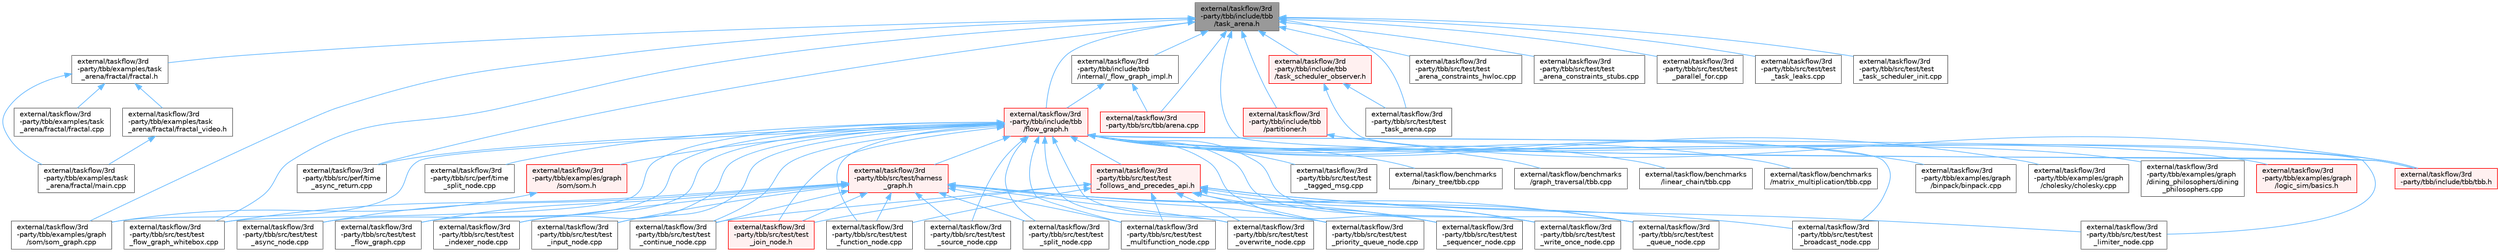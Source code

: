 digraph "external/taskflow/3rd-party/tbb/include/tbb/task_arena.h"
{
 // LATEX_PDF_SIZE
  bgcolor="transparent";
  edge [fontname=Helvetica,fontsize=10,labelfontname=Helvetica,labelfontsize=10];
  node [fontname=Helvetica,fontsize=10,shape=box,height=0.2,width=0.4];
  Node1 [id="Node000001",label="external/taskflow/3rd\l-party/tbb/include/tbb\l/task_arena.h",height=0.2,width=0.4,color="gray40", fillcolor="grey60", style="filled", fontcolor="black",tooltip=" "];
  Node1 -> Node2 [id="edge1_Node000001_Node000002",dir="back",color="steelblue1",style="solid",tooltip=" "];
  Node2 [id="Node000002",label="external/taskflow/3rd\l-party/tbb/examples/graph\l/som/som_graph.cpp",height=0.2,width=0.4,color="grey40", fillcolor="white", style="filled",URL="$som__graph_8cpp.html",tooltip=" "];
  Node1 -> Node3 [id="edge2_Node000001_Node000003",dir="back",color="steelblue1",style="solid",tooltip=" "];
  Node3 [id="Node000003",label="external/taskflow/3rd\l-party/tbb/examples/task\l_arena/fractal/fractal.h",height=0.2,width=0.4,color="grey40", fillcolor="white", style="filled",URL="$fractal_8h.html",tooltip=" "];
  Node3 -> Node4 [id="edge3_Node000003_Node000004",dir="back",color="steelblue1",style="solid",tooltip=" "];
  Node4 [id="Node000004",label="external/taskflow/3rd\l-party/tbb/examples/task\l_arena/fractal/fractal.cpp",height=0.2,width=0.4,color="grey40", fillcolor="white", style="filled",URL="$fractal_8cpp.html",tooltip=" "];
  Node3 -> Node5 [id="edge4_Node000003_Node000005",dir="back",color="steelblue1",style="solid",tooltip=" "];
  Node5 [id="Node000005",label="external/taskflow/3rd\l-party/tbb/examples/task\l_arena/fractal/fractal_video.h",height=0.2,width=0.4,color="grey40", fillcolor="white", style="filled",URL="$fractal__video_8h.html",tooltip=" "];
  Node5 -> Node6 [id="edge5_Node000005_Node000006",dir="back",color="steelblue1",style="solid",tooltip=" "];
  Node6 [id="Node000006",label="external/taskflow/3rd\l-party/tbb/examples/task\l_arena/fractal/main.cpp",height=0.2,width=0.4,color="grey40", fillcolor="white", style="filled",URL="$external_2taskflow_23rd-party_2tbb_2examples_2task__arena_2fractal_2main_8cpp.html",tooltip=" "];
  Node3 -> Node6 [id="edge6_Node000003_Node000006",dir="back",color="steelblue1",style="solid",tooltip=" "];
  Node1 -> Node7 [id="edge7_Node000001_Node000007",dir="back",color="steelblue1",style="solid",tooltip=" "];
  Node7 [id="Node000007",label="external/taskflow/3rd\l-party/tbb/include/tbb\l/flow_graph.h",height=0.2,width=0.4,color="red", fillcolor="#FFF0F0", style="filled",URL="$flow__graph_8h.html",tooltip="The graph related classes and functions"];
  Node7 -> Node8 [id="edge8_Node000007_Node000008",dir="back",color="steelblue1",style="solid",tooltip=" "];
  Node8 [id="Node000008",label="external/taskflow/3rd\l-party/tbb/examples/graph\l/binpack/binpack.cpp",height=0.2,width=0.4,color="grey40", fillcolor="white", style="filled",URL="$binpack_8cpp.html",tooltip=" "];
  Node7 -> Node9 [id="edge9_Node000007_Node000009",dir="back",color="steelblue1",style="solid",tooltip=" "];
  Node9 [id="Node000009",label="external/taskflow/3rd\l-party/tbb/examples/graph\l/cholesky/cholesky.cpp",height=0.2,width=0.4,color="grey40", fillcolor="white", style="filled",URL="$tbb_2examples_2graph_2cholesky_2cholesky_8cpp.html",tooltip=" "];
  Node7 -> Node10 [id="edge10_Node000007_Node000010",dir="back",color="steelblue1",style="solid",tooltip=" "];
  Node10 [id="Node000010",label="external/taskflow/3rd\l-party/tbb/examples/graph\l/dining_philosophers/dining\l_philosophers.cpp",height=0.2,width=0.4,color="grey40", fillcolor="white", style="filled",URL="$dining__philosophers_8cpp.html",tooltip=" "];
  Node7 -> Node11 [id="edge11_Node000007_Node000011",dir="back",color="steelblue1",style="solid",tooltip=" "];
  Node11 [id="Node000011",label="external/taskflow/3rd\l-party/tbb/examples/graph\l/logic_sim/basics.h",height=0.2,width=0.4,color="red", fillcolor="#FFF0F0", style="filled",URL="$basics_8h.html",tooltip=" "];
  Node7 -> Node16 [id="edge12_Node000007_Node000016",dir="back",color="steelblue1",style="solid",tooltip=" "];
  Node16 [id="Node000016",label="external/taskflow/3rd\l-party/tbb/examples/graph\l/som/som.h",height=0.2,width=0.4,color="red", fillcolor="#FFF0F0", style="filled",URL="$som_8h.html",tooltip=" "];
  Node16 -> Node2 [id="edge13_Node000016_Node000002",dir="back",color="steelblue1",style="solid",tooltip=" "];
  Node7 -> Node2 [id="edge14_Node000007_Node000002",dir="back",color="steelblue1",style="solid",tooltip=" "];
  Node7 -> Node18 [id="edge15_Node000007_Node000018",dir="back",color="steelblue1",style="solid",tooltip=" "];
  Node18 [id="Node000018",label="external/taskflow/3rd\l-party/tbb/include/tbb/tbb.h",height=0.2,width=0.4,color="red", fillcolor="#FFF0F0", style="filled",URL="$tbb_8h.html",tooltip=" "];
  Node7 -> Node21 [id="edge16_Node000007_Node000021",dir="back",color="steelblue1",style="solid",tooltip=" "];
  Node21 [id="Node000021",label="external/taskflow/3rd\l-party/tbb/src/perf/time\l_async_return.cpp",height=0.2,width=0.4,color="grey40", fillcolor="white", style="filled",URL="$time__async__return_8cpp.html",tooltip=" "];
  Node7 -> Node22 [id="edge17_Node000007_Node000022",dir="back",color="steelblue1",style="solid",tooltip=" "];
  Node22 [id="Node000022",label="external/taskflow/3rd\l-party/tbb/src/perf/time\l_split_node.cpp",height=0.2,width=0.4,color="grey40", fillcolor="white", style="filled",URL="$time__split__node_8cpp.html",tooltip=" "];
  Node7 -> Node23 [id="edge18_Node000007_Node000023",dir="back",color="steelblue1",style="solid",tooltip=" "];
  Node23 [id="Node000023",label="external/taskflow/3rd\l-party/tbb/src/test/harness\l_graph.h",height=0.2,width=0.4,color="red", fillcolor="#FFF0F0", style="filled",URL="$harness__graph_8h.html",tooltip=" "];
  Node23 -> Node24 [id="edge19_Node000023_Node000024",dir="back",color="steelblue1",style="solid",tooltip=" "];
  Node24 [id="Node000024",label="external/taskflow/3rd\l-party/tbb/src/test/test\l_async_node.cpp",height=0.2,width=0.4,color="grey40", fillcolor="white", style="filled",URL="$test__async__node_8cpp.html",tooltip=" "];
  Node23 -> Node26 [id="edge20_Node000023_Node000026",dir="back",color="steelblue1",style="solid",tooltip=" "];
  Node26 [id="Node000026",label="external/taskflow/3rd\l-party/tbb/src/test/test\l_continue_node.cpp",height=0.2,width=0.4,color="grey40", fillcolor="white", style="filled",URL="$test__continue__node_8cpp.html",tooltip=" "];
  Node23 -> Node27 [id="edge21_Node000023_Node000027",dir="back",color="steelblue1",style="solid",tooltip=" "];
  Node27 [id="Node000027",label="external/taskflow/3rd\l-party/tbb/src/test/test\l_flow_graph.cpp",height=0.2,width=0.4,color="grey40", fillcolor="white", style="filled",URL="$test__flow__graph_8cpp.html",tooltip=" "];
  Node23 -> Node28 [id="edge22_Node000023_Node000028",dir="back",color="steelblue1",style="solid",tooltip=" "];
  Node28 [id="Node000028",label="external/taskflow/3rd\l-party/tbb/src/test/test\l_flow_graph_whitebox.cpp",height=0.2,width=0.4,color="grey40", fillcolor="white", style="filled",URL="$test__flow__graph__whitebox_8cpp.html",tooltip=" "];
  Node23 -> Node29 [id="edge23_Node000023_Node000029",dir="back",color="steelblue1",style="solid",tooltip=" "];
  Node29 [id="Node000029",label="external/taskflow/3rd\l-party/tbb/src/test/test\l_function_node.cpp",height=0.2,width=0.4,color="grey40", fillcolor="white", style="filled",URL="$test__function__node_8cpp.html",tooltip=" "];
  Node23 -> Node30 [id="edge24_Node000023_Node000030",dir="back",color="steelblue1",style="solid",tooltip=" "];
  Node30 [id="Node000030",label="external/taskflow/3rd\l-party/tbb/src/test/test\l_indexer_node.cpp",height=0.2,width=0.4,color="grey40", fillcolor="white", style="filled",URL="$test__indexer__node_8cpp.html",tooltip=" "];
  Node23 -> Node31 [id="edge25_Node000023_Node000031",dir="back",color="steelblue1",style="solid",tooltip=" "];
  Node31 [id="Node000031",label="external/taskflow/3rd\l-party/tbb/src/test/test\l_input_node.cpp",height=0.2,width=0.4,color="grey40", fillcolor="white", style="filled",URL="$test__input__node_8cpp.html",tooltip=" "];
  Node23 -> Node32 [id="edge26_Node000023_Node000032",dir="back",color="steelblue1",style="solid",tooltip=" "];
  Node32 [id="Node000032",label="external/taskflow/3rd\l-party/tbb/src/test/test\l_join_node.h",height=0.2,width=0.4,color="red", fillcolor="#FFF0F0", style="filled",URL="$test__join__node_8h.html",tooltip=" "];
  Node23 -> Node36 [id="edge27_Node000023_Node000036",dir="back",color="steelblue1",style="solid",tooltip=" "];
  Node36 [id="Node000036",label="external/taskflow/3rd\l-party/tbb/src/test/test\l_multifunction_node.cpp",height=0.2,width=0.4,color="grey40", fillcolor="white", style="filled",URL="$test__multifunction__node_8cpp.html",tooltip=" "];
  Node23 -> Node37 [id="edge28_Node000023_Node000037",dir="back",color="steelblue1",style="solid",tooltip=" "];
  Node37 [id="Node000037",label="external/taskflow/3rd\l-party/tbb/src/test/test\l_overwrite_node.cpp",height=0.2,width=0.4,color="grey40", fillcolor="white", style="filled",URL="$test__overwrite__node_8cpp.html",tooltip=" "];
  Node23 -> Node38 [id="edge29_Node000023_Node000038",dir="back",color="steelblue1",style="solid",tooltip=" "];
  Node38 [id="Node000038",label="external/taskflow/3rd\l-party/tbb/src/test/test\l_priority_queue_node.cpp",height=0.2,width=0.4,color="grey40", fillcolor="white", style="filled",URL="$test__priority__queue__node_8cpp.html",tooltip=" "];
  Node23 -> Node39 [id="edge30_Node000023_Node000039",dir="back",color="steelblue1",style="solid",tooltip=" "];
  Node39 [id="Node000039",label="external/taskflow/3rd\l-party/tbb/src/test/test\l_queue_node.cpp",height=0.2,width=0.4,color="grey40", fillcolor="white", style="filled",URL="$test__queue__node_8cpp.html",tooltip=" "];
  Node23 -> Node40 [id="edge31_Node000023_Node000040",dir="back",color="steelblue1",style="solid",tooltip=" "];
  Node40 [id="Node000040",label="external/taskflow/3rd\l-party/tbb/src/test/test\l_sequencer_node.cpp",height=0.2,width=0.4,color="grey40", fillcolor="white", style="filled",URL="$test__sequencer__node_8cpp.html",tooltip=" "];
  Node23 -> Node41 [id="edge32_Node000023_Node000041",dir="back",color="steelblue1",style="solid",tooltip=" "];
  Node41 [id="Node000041",label="external/taskflow/3rd\l-party/tbb/src/test/test\l_source_node.cpp",height=0.2,width=0.4,color="grey40", fillcolor="white", style="filled",URL="$test__source__node_8cpp.html",tooltip=" "];
  Node23 -> Node42 [id="edge33_Node000023_Node000042",dir="back",color="steelblue1",style="solid",tooltip=" "];
  Node42 [id="Node000042",label="external/taskflow/3rd\l-party/tbb/src/test/test\l_split_node.cpp",height=0.2,width=0.4,color="grey40", fillcolor="white", style="filled",URL="$test__split__node_8cpp.html",tooltip=" "];
  Node23 -> Node43 [id="edge34_Node000023_Node000043",dir="back",color="steelblue1",style="solid",tooltip=" "];
  Node43 [id="Node000043",label="external/taskflow/3rd\l-party/tbb/src/test/test\l_write_once_node.cpp",height=0.2,width=0.4,color="grey40", fillcolor="white", style="filled",URL="$test__write__once__node_8cpp.html",tooltip=" "];
  Node7 -> Node24 [id="edge35_Node000007_Node000024",dir="back",color="steelblue1",style="solid",tooltip=" "];
  Node7 -> Node44 [id="edge36_Node000007_Node000044",dir="back",color="steelblue1",style="solid",tooltip=" "];
  Node44 [id="Node000044",label="external/taskflow/3rd\l-party/tbb/src/test/test\l_broadcast_node.cpp",height=0.2,width=0.4,color="grey40", fillcolor="white", style="filled",URL="$test__broadcast__node_8cpp.html",tooltip=" "];
  Node7 -> Node26 [id="edge37_Node000007_Node000026",dir="back",color="steelblue1",style="solid",tooltip=" "];
  Node7 -> Node27 [id="edge38_Node000007_Node000027",dir="back",color="steelblue1",style="solid",tooltip=" "];
  Node7 -> Node28 [id="edge39_Node000007_Node000028",dir="back",color="steelblue1",style="solid",tooltip=" "];
  Node7 -> Node45 [id="edge40_Node000007_Node000045",dir="back",color="steelblue1",style="solid",tooltip=" "];
  Node45 [id="Node000045",label="external/taskflow/3rd\l-party/tbb/src/test/test\l_follows_and_precedes_api.h",height=0.2,width=0.4,color="red", fillcolor="#FFF0F0", style="filled",URL="$test__follows__and__precedes__api_8h.html",tooltip=" "];
  Node45 -> Node44 [id="edge41_Node000045_Node000044",dir="back",color="steelblue1",style="solid",tooltip=" "];
  Node45 -> Node26 [id="edge42_Node000045_Node000026",dir="back",color="steelblue1",style="solid",tooltip=" "];
  Node45 -> Node29 [id="edge43_Node000045_Node000029",dir="back",color="steelblue1",style="solid",tooltip=" "];
  Node45 -> Node32 [id="edge44_Node000045_Node000032",dir="back",color="steelblue1",style="solid",tooltip=" "];
  Node45 -> Node46 [id="edge45_Node000045_Node000046",dir="back",color="steelblue1",style="solid",tooltip=" "];
  Node46 [id="Node000046",label="external/taskflow/3rd\l-party/tbb/src/test/test\l_limiter_node.cpp",height=0.2,width=0.4,color="grey40", fillcolor="white", style="filled",URL="$test__limiter__node_8cpp.html",tooltip=" "];
  Node45 -> Node36 [id="edge46_Node000045_Node000036",dir="back",color="steelblue1",style="solid",tooltip=" "];
  Node45 -> Node37 [id="edge47_Node000045_Node000037",dir="back",color="steelblue1",style="solid",tooltip=" "];
  Node45 -> Node38 [id="edge48_Node000045_Node000038",dir="back",color="steelblue1",style="solid",tooltip=" "];
  Node45 -> Node39 [id="edge49_Node000045_Node000039",dir="back",color="steelblue1",style="solid",tooltip=" "];
  Node45 -> Node40 [id="edge50_Node000045_Node000040",dir="back",color="steelblue1",style="solid",tooltip=" "];
  Node45 -> Node43 [id="edge51_Node000045_Node000043",dir="back",color="steelblue1",style="solid",tooltip=" "];
  Node7 -> Node29 [id="edge52_Node000007_Node000029",dir="back",color="steelblue1",style="solid",tooltip=" "];
  Node7 -> Node30 [id="edge53_Node000007_Node000030",dir="back",color="steelblue1",style="solid",tooltip=" "];
  Node7 -> Node31 [id="edge54_Node000007_Node000031",dir="back",color="steelblue1",style="solid",tooltip=" "];
  Node7 -> Node32 [id="edge55_Node000007_Node000032",dir="back",color="steelblue1",style="solid",tooltip=" "];
  Node7 -> Node46 [id="edge56_Node000007_Node000046",dir="back",color="steelblue1",style="solid",tooltip=" "];
  Node7 -> Node36 [id="edge57_Node000007_Node000036",dir="back",color="steelblue1",style="solid",tooltip=" "];
  Node7 -> Node37 [id="edge58_Node000007_Node000037",dir="back",color="steelblue1",style="solid",tooltip=" "];
  Node7 -> Node38 [id="edge59_Node000007_Node000038",dir="back",color="steelblue1",style="solid",tooltip=" "];
  Node7 -> Node39 [id="edge60_Node000007_Node000039",dir="back",color="steelblue1",style="solid",tooltip=" "];
  Node7 -> Node40 [id="edge61_Node000007_Node000040",dir="back",color="steelblue1",style="solid",tooltip=" "];
  Node7 -> Node41 [id="edge62_Node000007_Node000041",dir="back",color="steelblue1",style="solid",tooltip=" "];
  Node7 -> Node42 [id="edge63_Node000007_Node000042",dir="back",color="steelblue1",style="solid",tooltip=" "];
  Node7 -> Node47 [id="edge64_Node000007_Node000047",dir="back",color="steelblue1",style="solid",tooltip=" "];
  Node47 [id="Node000047",label="external/taskflow/3rd\l-party/tbb/src/test/test\l_tagged_msg.cpp",height=0.2,width=0.4,color="grey40", fillcolor="white", style="filled",URL="$test__tagged__msg_8cpp.html",tooltip=" "];
  Node7 -> Node43 [id="edge65_Node000007_Node000043",dir="back",color="steelblue1",style="solid",tooltip=" "];
  Node7 -> Node48 [id="edge66_Node000007_Node000048",dir="back",color="steelblue1",style="solid",tooltip=" "];
  Node48 [id="Node000048",label="external/taskflow/benchmarks\l/binary_tree/tbb.cpp",height=0.2,width=0.4,color="grey40", fillcolor="white", style="filled",URL="$benchmarks_2binary__tree_2tbb_8cpp.html",tooltip=" "];
  Node7 -> Node49 [id="edge67_Node000007_Node000049",dir="back",color="steelblue1",style="solid",tooltip=" "];
  Node49 [id="Node000049",label="external/taskflow/benchmarks\l/graph_traversal/tbb.cpp",height=0.2,width=0.4,color="grey40", fillcolor="white", style="filled",URL="$benchmarks_2graph__traversal_2tbb_8cpp.html",tooltip=" "];
  Node7 -> Node50 [id="edge68_Node000007_Node000050",dir="back",color="steelblue1",style="solid",tooltip=" "];
  Node50 [id="Node000050",label="external/taskflow/benchmarks\l/linear_chain/tbb.cpp",height=0.2,width=0.4,color="grey40", fillcolor="white", style="filled",URL="$benchmarks_2linear__chain_2tbb_8cpp.html",tooltip=" "];
  Node7 -> Node51 [id="edge69_Node000007_Node000051",dir="back",color="steelblue1",style="solid",tooltip=" "];
  Node51 [id="Node000051",label="external/taskflow/benchmarks\l/matrix_multiplication/tbb.cpp",height=0.2,width=0.4,color="grey40", fillcolor="white", style="filled",URL="$benchmarks_2matrix__multiplication_2tbb_8cpp.html",tooltip=" "];
  Node1 -> Node56 [id="edge70_Node000001_Node000056",dir="back",color="steelblue1",style="solid",tooltip=" "];
  Node56 [id="Node000056",label="external/taskflow/3rd\l-party/tbb/include/tbb\l/internal/_flow_graph_impl.h",height=0.2,width=0.4,color="grey40", fillcolor="white", style="filled",URL="$__flow__graph__impl_8h.html",tooltip=" "];
  Node56 -> Node7 [id="edge71_Node000056_Node000007",dir="back",color="steelblue1",style="solid",tooltip=" "];
  Node56 -> Node57 [id="edge72_Node000056_Node000057",dir="back",color="steelblue1",style="solid",tooltip=" "];
  Node57 [id="Node000057",label="external/taskflow/3rd\l-party/tbb/src/tbb/arena.cpp",height=0.2,width=0.4,color="red", fillcolor="#FFF0F0", style="filled",URL="$arena_8cpp.html",tooltip=" "];
  Node1 -> Node64 [id="edge73_Node000001_Node000064",dir="back",color="steelblue1",style="solid",tooltip=" "];
  Node64 [id="Node000064",label="external/taskflow/3rd\l-party/tbb/include/tbb\l/partitioner.h",height=0.2,width=0.4,color="red", fillcolor="#FFF0F0", style="filled",URL="$partitioner_8h.html",tooltip=" "];
  Node64 -> Node18 [id="edge74_Node000064_Node000018",dir="back",color="steelblue1",style="solid",tooltip=" "];
  Node1 -> Node95 [id="edge75_Node000001_Node000095",dir="back",color="steelblue1",style="solid",tooltip=" "];
  Node95 [id="Node000095",label="external/taskflow/3rd\l-party/tbb/include/tbb\l/task_scheduler_observer.h",height=0.2,width=0.4,color="red", fillcolor="#FFF0F0", style="filled",URL="$task__scheduler__observer_8h.html",tooltip=" "];
  Node95 -> Node18 [id="edge76_Node000095_Node000018",dir="back",color="steelblue1",style="solid",tooltip=" "];
  Node95 -> Node99 [id="edge77_Node000095_Node000099",dir="back",color="steelblue1",style="solid",tooltip=" "];
  Node99 [id="Node000099",label="external/taskflow/3rd\l-party/tbb/src/test/test\l_task_arena.cpp",height=0.2,width=0.4,color="grey40", fillcolor="white", style="filled",URL="$test__task__arena_8cpp.html",tooltip=" "];
  Node1 -> Node18 [id="edge78_Node000001_Node000018",dir="back",color="steelblue1",style="solid",tooltip=" "];
  Node1 -> Node21 [id="edge79_Node000001_Node000021",dir="back",color="steelblue1",style="solid",tooltip=" "];
  Node1 -> Node57 [id="edge80_Node000001_Node000057",dir="back",color="steelblue1",style="solid",tooltip=" "];
  Node1 -> Node100 [id="edge81_Node000001_Node000100",dir="back",color="steelblue1",style="solid",tooltip=" "];
  Node100 [id="Node000100",label="external/taskflow/3rd\l-party/tbb/src/test/test\l_arena_constraints_hwloc.cpp",height=0.2,width=0.4,color="grey40", fillcolor="white", style="filled",URL="$test__arena__constraints__hwloc_8cpp.html",tooltip=" "];
  Node1 -> Node101 [id="edge82_Node000001_Node000101",dir="back",color="steelblue1",style="solid",tooltip=" "];
  Node101 [id="Node000101",label="external/taskflow/3rd\l-party/tbb/src/test/test\l_arena_constraints_stubs.cpp",height=0.2,width=0.4,color="grey40", fillcolor="white", style="filled",URL="$test__arena__constraints__stubs_8cpp.html",tooltip=" "];
  Node1 -> Node28 [id="edge83_Node000001_Node000028",dir="back",color="steelblue1",style="solid",tooltip=" "];
  Node1 -> Node102 [id="edge84_Node000001_Node000102",dir="back",color="steelblue1",style="solid",tooltip=" "];
  Node102 [id="Node000102",label="external/taskflow/3rd\l-party/tbb/src/test/test\l_parallel_for.cpp",height=0.2,width=0.4,color="grey40", fillcolor="white", style="filled",URL="$test__parallel__for_8cpp.html",tooltip=" "];
  Node1 -> Node99 [id="edge85_Node000001_Node000099",dir="back",color="steelblue1",style="solid",tooltip=" "];
  Node1 -> Node63 [id="edge86_Node000001_Node000063",dir="back",color="steelblue1",style="solid",tooltip=" "];
  Node63 [id="Node000063",label="external/taskflow/3rd\l-party/tbb/src/test/test\l_task_leaks.cpp",height=0.2,width=0.4,color="grey40", fillcolor="white", style="filled",URL="$test__task__leaks_8cpp.html",tooltip=" "];
  Node1 -> Node103 [id="edge87_Node000001_Node000103",dir="back",color="steelblue1",style="solid",tooltip=" "];
  Node103 [id="Node000103",label="external/taskflow/3rd\l-party/tbb/src/test/test\l_task_scheduler_init.cpp",height=0.2,width=0.4,color="grey40", fillcolor="white", style="filled",URL="$test__task__scheduler__init_8cpp.html",tooltip=" "];
}
